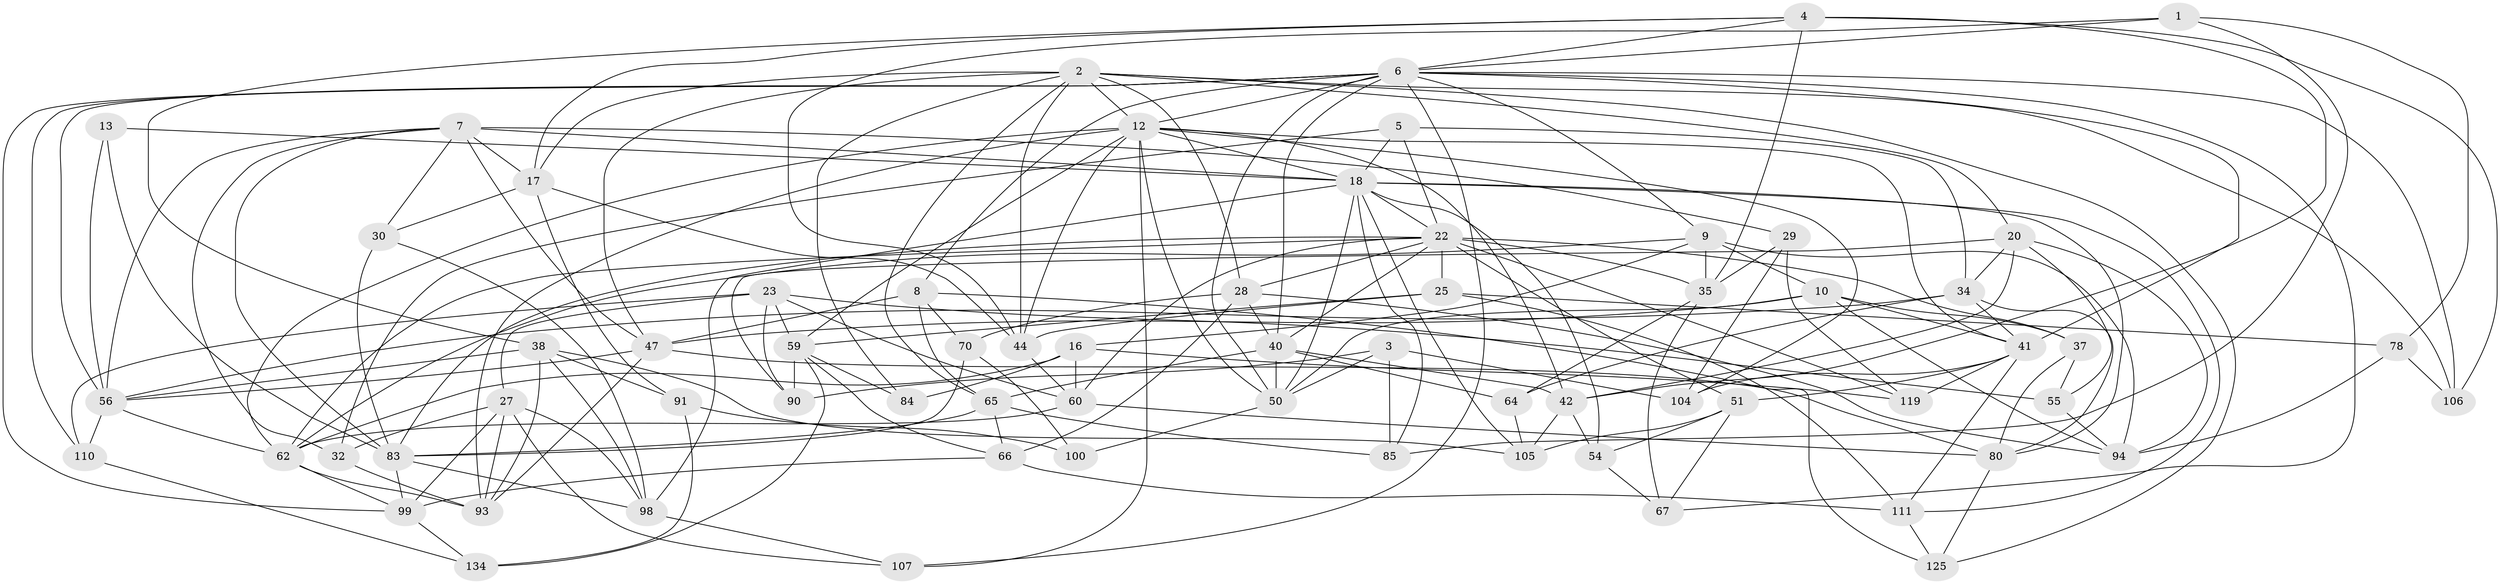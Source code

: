// original degree distribution, {4: 1.0}
// Generated by graph-tools (version 1.1) at 2025/16/03/09/25 04:16:31]
// undirected, 67 vertices, 192 edges
graph export_dot {
graph [start="1"]
  node [color=gray90,style=filled];
  1;
  2 [super="+14+11"];
  3;
  4 [super="+57"];
  5;
  6 [super="+48+31"];
  7 [super="+75"];
  8 [super="+71"];
  9 [super="+101"];
  10 [super="+87"];
  12 [super="+15+21+19"];
  13;
  16 [super="+33"];
  17 [super="+63"];
  18 [super="+26+96"];
  20 [super="+43"];
  22 [super="+24+77+36"];
  23 [super="+68"];
  25 [super="+58"];
  27 [super="+116"];
  28 [super="+118"];
  29;
  30;
  32;
  34 [super="+103"];
  35 [super="+74"];
  37;
  38 [super="+39"];
  40 [super="+73"];
  41 [super="+86+102"];
  42 [super="+115"];
  44 [super="+61"];
  47 [super="+53+52"];
  50 [super="+69+72"];
  51 [super="+79"];
  54;
  55;
  56 [super="+113+88"];
  59 [super="+76"];
  60 [super="+92"];
  62 [super="+135+129"];
  64;
  65 [super="+124"];
  66 [super="+127"];
  67;
  70;
  78;
  80 [super="+131"];
  83 [super="+122"];
  84;
  85;
  90;
  91;
  93 [super="+108"];
  94 [super="+117"];
  98 [super="+123"];
  99 [super="+120"];
  100;
  104;
  105 [super="+130"];
  106;
  107;
  110;
  111 [super="+132"];
  119;
  125;
  134;
  1 -- 78;
  1 -- 85;
  1 -- 44;
  1 -- 6;
  2 -- 12;
  2 -- 106;
  2 -- 44;
  2 -- 125;
  2 -- 47;
  2 -- 20;
  2 -- 65;
  2 -- 84;
  2 -- 17;
  2 -- 28;
  3 -- 104;
  3 -- 50;
  3 -- 90;
  3 -- 85;
  4 -- 17;
  4 -- 106;
  4 -- 35;
  4 -- 42;
  4 -- 38;
  4 -- 6;
  5 -- 34;
  5 -- 32;
  5 -- 22;
  5 -- 18;
  6 -- 40;
  6 -- 8;
  6 -- 106;
  6 -- 107;
  6 -- 110;
  6 -- 56;
  6 -- 50;
  6 -- 67;
  6 -- 99;
  6 -- 9;
  6 -- 41;
  6 -- 12;
  7 -- 30;
  7 -- 56;
  7 -- 32;
  7 -- 17;
  7 -- 29;
  7 -- 47;
  7 -- 83;
  7 -- 18;
  8 -- 70;
  8 -- 65;
  8 -- 125;
  8 -- 47 [weight=2];
  9 -- 62;
  9 -- 16;
  9 -- 10;
  9 -- 35;
  9 -- 94;
  10 -- 37;
  10 -- 47;
  10 -- 41;
  10 -- 94;
  10 -- 50;
  12 -- 104;
  12 -- 41;
  12 -- 62;
  12 -- 59;
  12 -- 50;
  12 -- 18;
  12 -- 42;
  12 -- 107;
  12 -- 93;
  12 -- 44;
  13 -- 56;
  13 -- 18 [weight=2];
  13 -- 83;
  16 -- 60;
  16 -- 119;
  16 -- 84 [weight=2];
  16 -- 62;
  17 -- 91;
  17 -- 44;
  17 -- 30;
  18 -- 50 [weight=2];
  18 -- 98;
  18 -- 105;
  18 -- 111;
  18 -- 80;
  18 -- 85;
  18 -- 22;
  18 -- 54;
  20 -- 55;
  20 -- 34;
  20 -- 42;
  20 -- 90;
  20 -- 94;
  22 -- 25;
  22 -- 37;
  22 -- 60;
  22 -- 62;
  22 -- 35;
  22 -- 83;
  22 -- 51;
  22 -- 40;
  22 -- 28;
  22 -- 119;
  23 -- 55;
  23 -- 90;
  23 -- 60;
  23 -- 27;
  23 -- 59;
  23 -- 110;
  25 -- 78;
  25 -- 59 [weight=2];
  25 -- 44;
  25 -- 111;
  27 -- 107;
  27 -- 32;
  27 -- 99;
  27 -- 93;
  27 -- 98;
  28 -- 94;
  28 -- 66;
  28 -- 40;
  28 -- 70;
  29 -- 35;
  29 -- 119;
  29 -- 104;
  30 -- 98;
  30 -- 83;
  32 -- 93;
  34 -- 56;
  34 -- 41;
  34 -- 64;
  34 -- 80;
  35 -- 67;
  35 -- 64;
  37 -- 80;
  37 -- 55;
  38 -- 93;
  38 -- 91;
  38 -- 98;
  38 -- 56;
  38 -- 105;
  40 -- 65;
  40 -- 64;
  40 -- 50 [weight=2];
  40 -- 42;
  41 -- 51;
  41 -- 111;
  41 -- 104;
  41 -- 119;
  42 -- 54;
  42 -- 105;
  44 -- 60;
  47 -- 56;
  47 -- 93;
  47 -- 80;
  50 -- 100 [weight=2];
  51 -- 67;
  51 -- 105 [weight=2];
  51 -- 54;
  54 -- 67;
  55 -- 94;
  56 -- 62;
  56 -- 110;
  59 -- 66;
  59 -- 84;
  59 -- 134;
  59 -- 90;
  60 -- 80;
  60 -- 62;
  62 -- 99;
  62 -- 93;
  64 -- 105;
  65 -- 85;
  65 -- 66;
  65 -- 83;
  66 -- 99;
  66 -- 111 [weight=2];
  70 -- 100;
  70 -- 83;
  78 -- 106;
  78 -- 94;
  80 -- 125;
  83 -- 98;
  83 -- 99;
  91 -- 100;
  91 -- 134;
  98 -- 107;
  99 -- 134;
  110 -- 134;
  111 -- 125;
}
